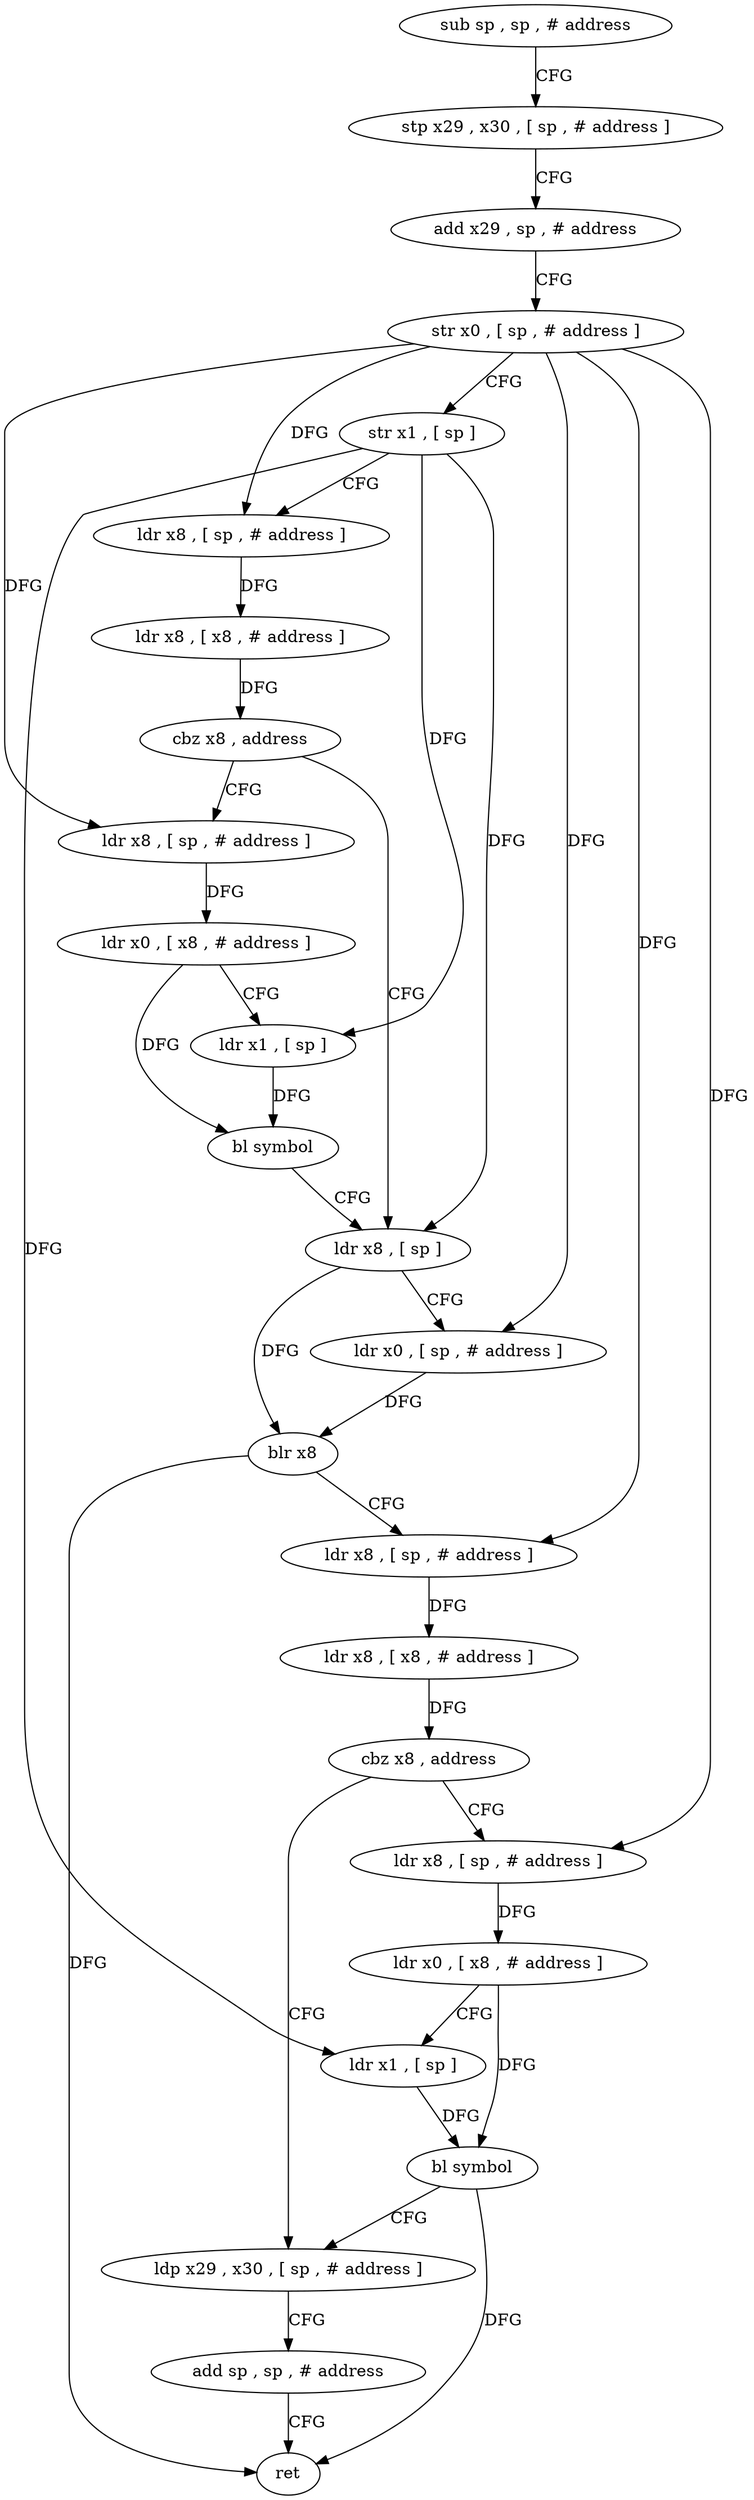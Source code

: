 digraph "func" {
"4246092" [label = "sub sp , sp , # address" ]
"4246096" [label = "stp x29 , x30 , [ sp , # address ]" ]
"4246100" [label = "add x29 , sp , # address" ]
"4246104" [label = "str x0 , [ sp , # address ]" ]
"4246108" [label = "str x1 , [ sp ]" ]
"4246112" [label = "ldr x8 , [ sp , # address ]" ]
"4246116" [label = "ldr x8 , [ x8 , # address ]" ]
"4246120" [label = "cbz x8 , address" ]
"4246140" [label = "ldr x8 , [ sp ]" ]
"4246124" [label = "ldr x8 , [ sp , # address ]" ]
"4246144" [label = "ldr x0 , [ sp , # address ]" ]
"4246148" [label = "blr x8" ]
"4246152" [label = "ldr x8 , [ sp , # address ]" ]
"4246156" [label = "ldr x8 , [ x8 , # address ]" ]
"4246160" [label = "cbz x8 , address" ]
"4246180" [label = "ldp x29 , x30 , [ sp , # address ]" ]
"4246164" [label = "ldr x8 , [ sp , # address ]" ]
"4246128" [label = "ldr x0 , [ x8 , # address ]" ]
"4246132" [label = "ldr x1 , [ sp ]" ]
"4246136" [label = "bl symbol" ]
"4246184" [label = "add sp , sp , # address" ]
"4246188" [label = "ret" ]
"4246168" [label = "ldr x0 , [ x8 , # address ]" ]
"4246172" [label = "ldr x1 , [ sp ]" ]
"4246176" [label = "bl symbol" ]
"4246092" -> "4246096" [ label = "CFG" ]
"4246096" -> "4246100" [ label = "CFG" ]
"4246100" -> "4246104" [ label = "CFG" ]
"4246104" -> "4246108" [ label = "CFG" ]
"4246104" -> "4246112" [ label = "DFG" ]
"4246104" -> "4246144" [ label = "DFG" ]
"4246104" -> "4246152" [ label = "DFG" ]
"4246104" -> "4246124" [ label = "DFG" ]
"4246104" -> "4246164" [ label = "DFG" ]
"4246108" -> "4246112" [ label = "CFG" ]
"4246108" -> "4246140" [ label = "DFG" ]
"4246108" -> "4246132" [ label = "DFG" ]
"4246108" -> "4246172" [ label = "DFG" ]
"4246112" -> "4246116" [ label = "DFG" ]
"4246116" -> "4246120" [ label = "DFG" ]
"4246120" -> "4246140" [ label = "CFG" ]
"4246120" -> "4246124" [ label = "CFG" ]
"4246140" -> "4246144" [ label = "CFG" ]
"4246140" -> "4246148" [ label = "DFG" ]
"4246124" -> "4246128" [ label = "DFG" ]
"4246144" -> "4246148" [ label = "DFG" ]
"4246148" -> "4246152" [ label = "CFG" ]
"4246148" -> "4246188" [ label = "DFG" ]
"4246152" -> "4246156" [ label = "DFG" ]
"4246156" -> "4246160" [ label = "DFG" ]
"4246160" -> "4246180" [ label = "CFG" ]
"4246160" -> "4246164" [ label = "CFG" ]
"4246180" -> "4246184" [ label = "CFG" ]
"4246164" -> "4246168" [ label = "DFG" ]
"4246128" -> "4246132" [ label = "CFG" ]
"4246128" -> "4246136" [ label = "DFG" ]
"4246132" -> "4246136" [ label = "DFG" ]
"4246136" -> "4246140" [ label = "CFG" ]
"4246184" -> "4246188" [ label = "CFG" ]
"4246168" -> "4246172" [ label = "CFG" ]
"4246168" -> "4246176" [ label = "DFG" ]
"4246172" -> "4246176" [ label = "DFG" ]
"4246176" -> "4246180" [ label = "CFG" ]
"4246176" -> "4246188" [ label = "DFG" ]
}
